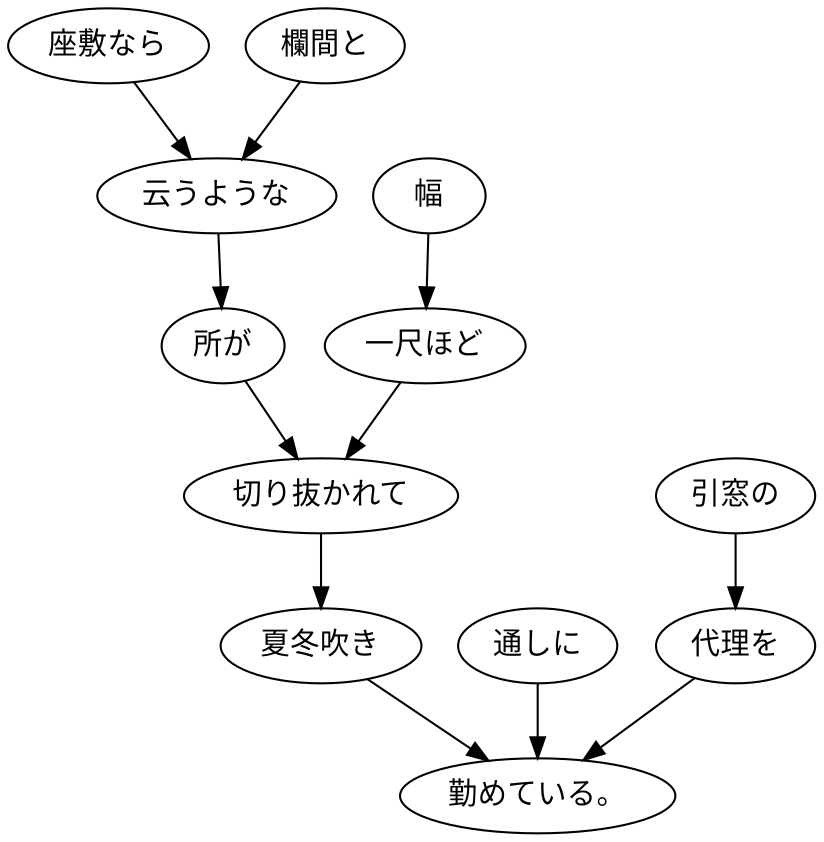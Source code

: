 digraph graph3290 {
	node0 [label="座敷なら"];
	node1 [label="欄間と"];
	node2 [label="云うような"];
	node3 [label="所が"];
	node4 [label="幅"];
	node5 [label="一尺ほど"];
	node6 [label="切り抜かれて"];
	node7 [label="夏冬吹き"];
	node8 [label="通しに"];
	node9 [label="引窓の"];
	node10 [label="代理を"];
	node11 [label="勤めている。"];
	node0 -> node2;
	node1 -> node2;
	node2 -> node3;
	node3 -> node6;
	node4 -> node5;
	node5 -> node6;
	node6 -> node7;
	node7 -> node11;
	node8 -> node11;
	node9 -> node10;
	node10 -> node11;
}
